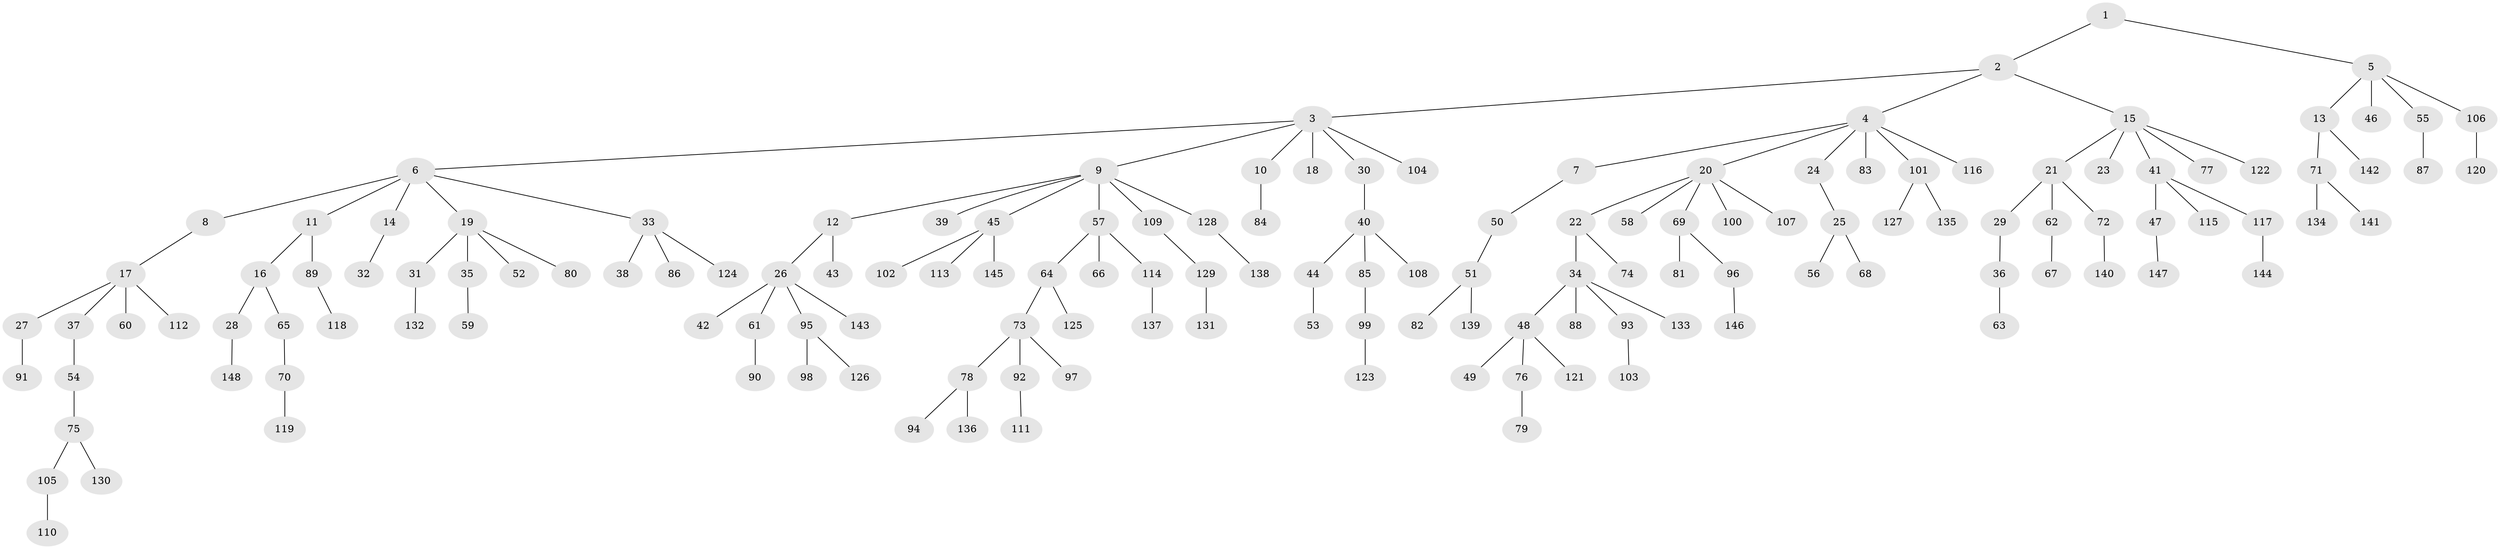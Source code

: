 // Generated by graph-tools (version 1.1) at 2025/26/03/09/25 03:26:24]
// undirected, 148 vertices, 147 edges
graph export_dot {
graph [start="1"]
  node [color=gray90,style=filled];
  1;
  2;
  3;
  4;
  5;
  6;
  7;
  8;
  9;
  10;
  11;
  12;
  13;
  14;
  15;
  16;
  17;
  18;
  19;
  20;
  21;
  22;
  23;
  24;
  25;
  26;
  27;
  28;
  29;
  30;
  31;
  32;
  33;
  34;
  35;
  36;
  37;
  38;
  39;
  40;
  41;
  42;
  43;
  44;
  45;
  46;
  47;
  48;
  49;
  50;
  51;
  52;
  53;
  54;
  55;
  56;
  57;
  58;
  59;
  60;
  61;
  62;
  63;
  64;
  65;
  66;
  67;
  68;
  69;
  70;
  71;
  72;
  73;
  74;
  75;
  76;
  77;
  78;
  79;
  80;
  81;
  82;
  83;
  84;
  85;
  86;
  87;
  88;
  89;
  90;
  91;
  92;
  93;
  94;
  95;
  96;
  97;
  98;
  99;
  100;
  101;
  102;
  103;
  104;
  105;
  106;
  107;
  108;
  109;
  110;
  111;
  112;
  113;
  114;
  115;
  116;
  117;
  118;
  119;
  120;
  121;
  122;
  123;
  124;
  125;
  126;
  127;
  128;
  129;
  130;
  131;
  132;
  133;
  134;
  135;
  136;
  137;
  138;
  139;
  140;
  141;
  142;
  143;
  144;
  145;
  146;
  147;
  148;
  1 -- 2;
  1 -- 5;
  2 -- 3;
  2 -- 4;
  2 -- 15;
  3 -- 6;
  3 -- 9;
  3 -- 10;
  3 -- 18;
  3 -- 30;
  3 -- 104;
  4 -- 7;
  4 -- 20;
  4 -- 24;
  4 -- 83;
  4 -- 101;
  4 -- 116;
  5 -- 13;
  5 -- 46;
  5 -- 55;
  5 -- 106;
  6 -- 8;
  6 -- 11;
  6 -- 14;
  6 -- 19;
  6 -- 33;
  7 -- 50;
  8 -- 17;
  9 -- 12;
  9 -- 39;
  9 -- 45;
  9 -- 57;
  9 -- 109;
  9 -- 128;
  10 -- 84;
  11 -- 16;
  11 -- 89;
  12 -- 26;
  12 -- 43;
  13 -- 71;
  13 -- 142;
  14 -- 32;
  15 -- 21;
  15 -- 23;
  15 -- 41;
  15 -- 77;
  15 -- 122;
  16 -- 28;
  16 -- 65;
  17 -- 27;
  17 -- 37;
  17 -- 60;
  17 -- 112;
  19 -- 31;
  19 -- 35;
  19 -- 52;
  19 -- 80;
  20 -- 22;
  20 -- 58;
  20 -- 69;
  20 -- 100;
  20 -- 107;
  21 -- 29;
  21 -- 62;
  21 -- 72;
  22 -- 34;
  22 -- 74;
  24 -- 25;
  25 -- 56;
  25 -- 68;
  26 -- 42;
  26 -- 61;
  26 -- 95;
  26 -- 143;
  27 -- 91;
  28 -- 148;
  29 -- 36;
  30 -- 40;
  31 -- 132;
  33 -- 38;
  33 -- 86;
  33 -- 124;
  34 -- 48;
  34 -- 88;
  34 -- 93;
  34 -- 133;
  35 -- 59;
  36 -- 63;
  37 -- 54;
  40 -- 44;
  40 -- 85;
  40 -- 108;
  41 -- 47;
  41 -- 115;
  41 -- 117;
  44 -- 53;
  45 -- 102;
  45 -- 113;
  45 -- 145;
  47 -- 147;
  48 -- 49;
  48 -- 76;
  48 -- 121;
  50 -- 51;
  51 -- 82;
  51 -- 139;
  54 -- 75;
  55 -- 87;
  57 -- 64;
  57 -- 66;
  57 -- 114;
  61 -- 90;
  62 -- 67;
  64 -- 73;
  64 -- 125;
  65 -- 70;
  69 -- 81;
  69 -- 96;
  70 -- 119;
  71 -- 134;
  71 -- 141;
  72 -- 140;
  73 -- 78;
  73 -- 92;
  73 -- 97;
  75 -- 105;
  75 -- 130;
  76 -- 79;
  78 -- 94;
  78 -- 136;
  85 -- 99;
  89 -- 118;
  92 -- 111;
  93 -- 103;
  95 -- 98;
  95 -- 126;
  96 -- 146;
  99 -- 123;
  101 -- 127;
  101 -- 135;
  105 -- 110;
  106 -- 120;
  109 -- 129;
  114 -- 137;
  117 -- 144;
  128 -- 138;
  129 -- 131;
}
